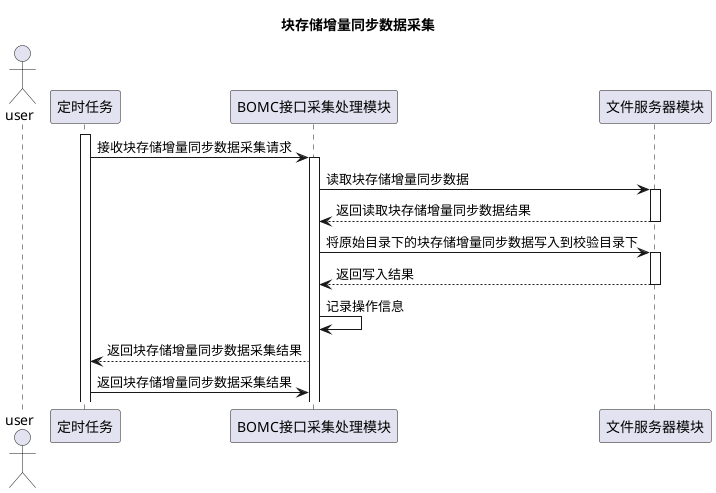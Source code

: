 @startuml
title 	块存储增量同步数据采集

actor user
participant "定时任务" as A
participant "BOMC接口采集处理模块" as B
participant "文件服务器模块" as C



activate A

A   -> B:接收块存储增量同步数据采集请求
activate B

B   -> C:读取块存储增量同步数据
activate C

C --> B:返回读取块存储增量同步数据结果
deactivate



B   -> C:将原始目录下的块存储增量同步数据写入到校验目录下
activate C

C --> B:返回写入结果
deactivate
B   -> B:记录操作信息



B --> A:返回块存储增量同步数据采集结果
A -> B:返回块存储增量同步数据采集结果

@enduml